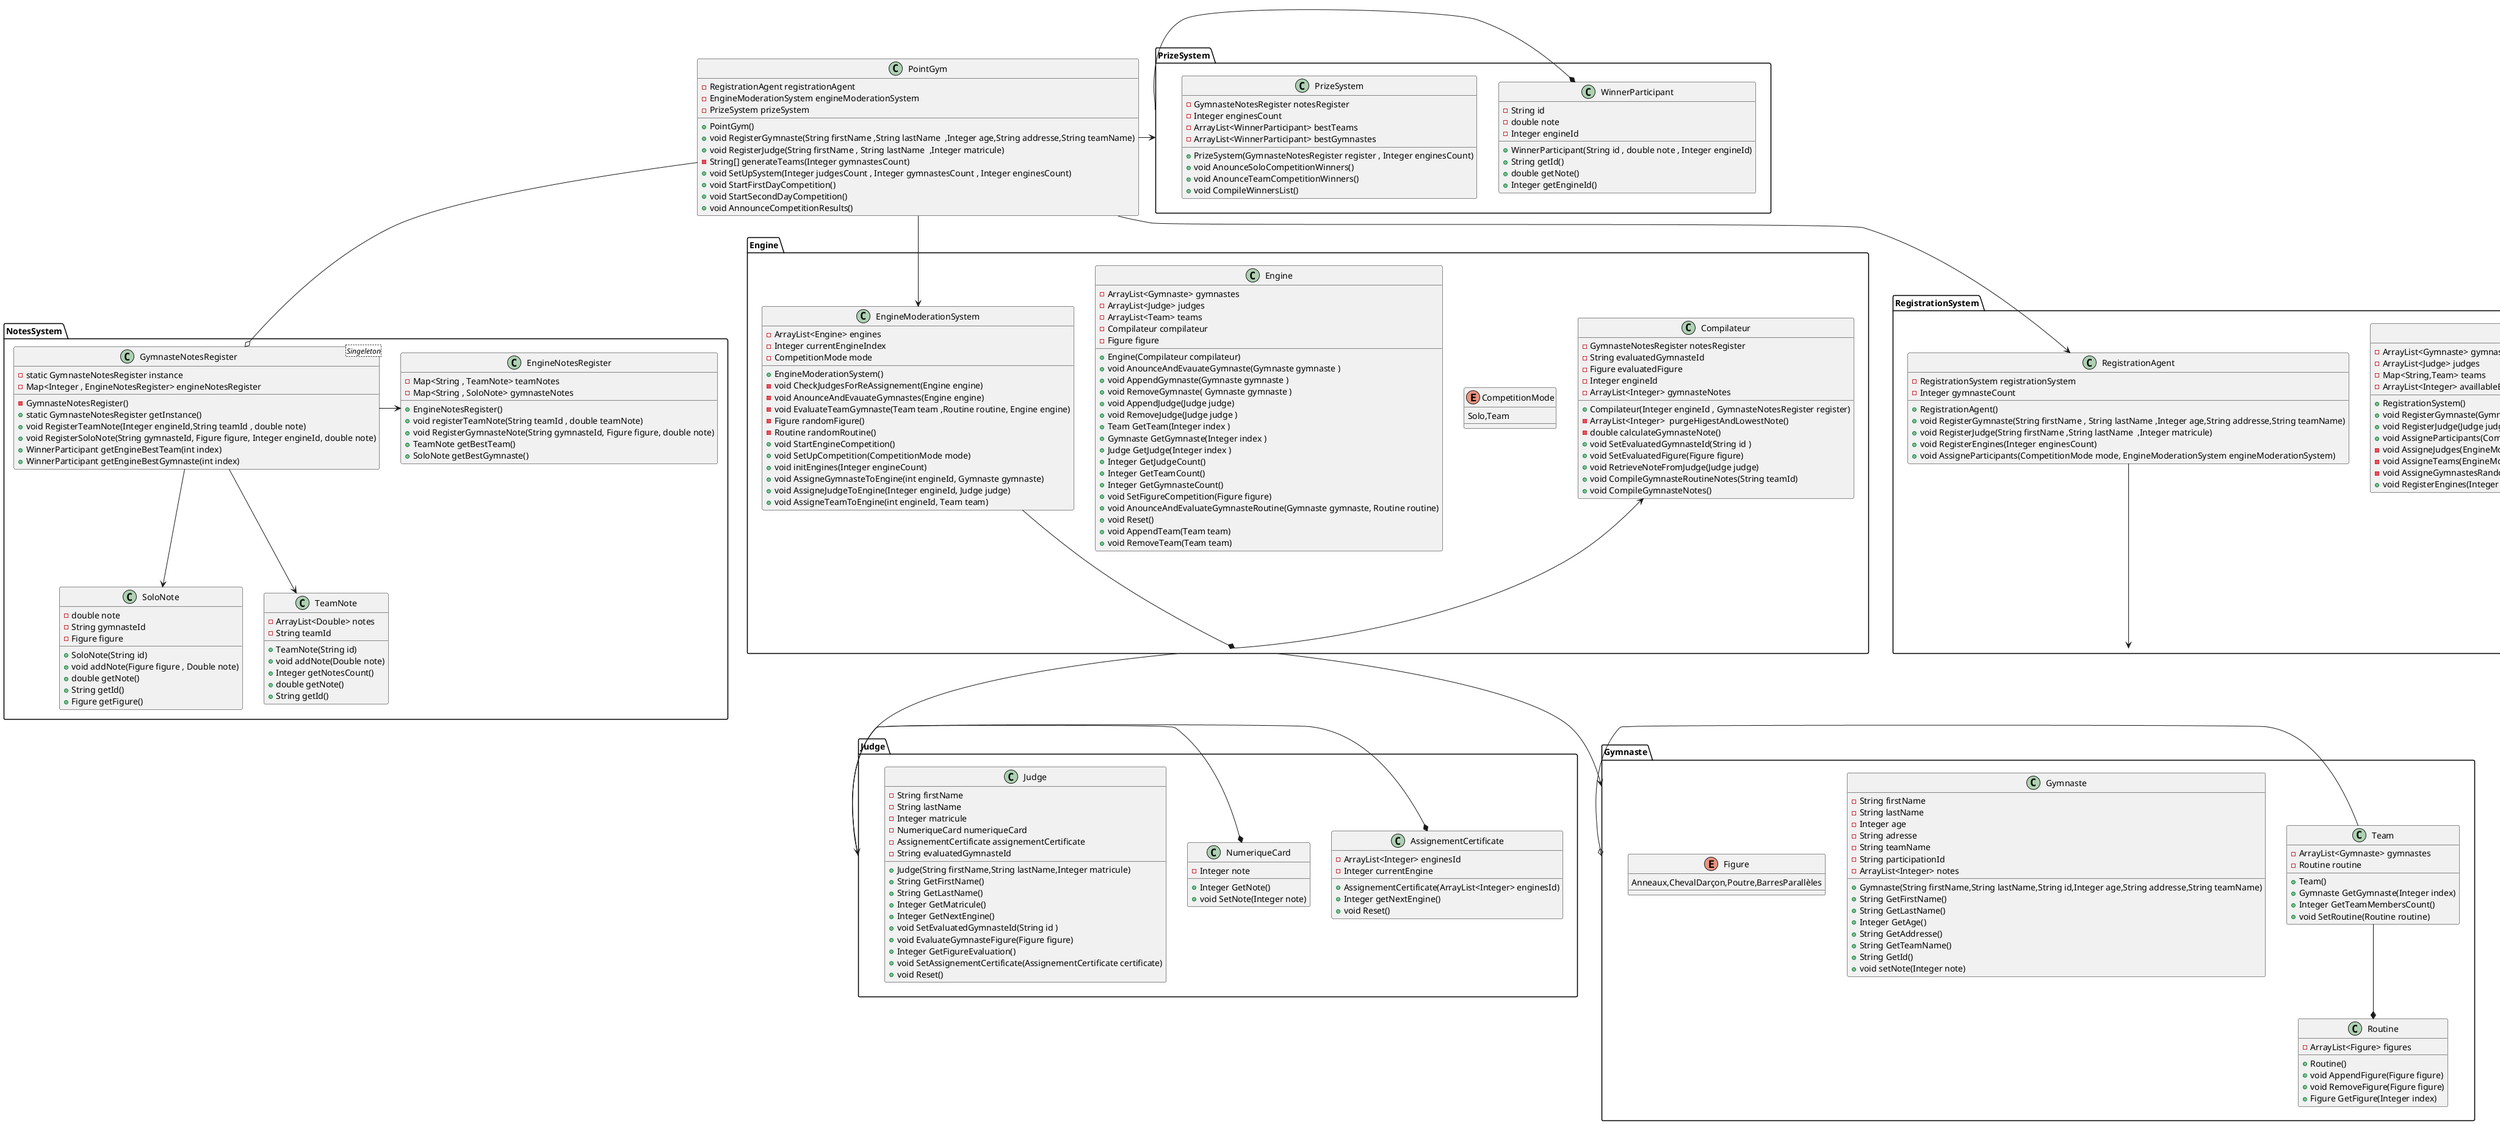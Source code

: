 @startuml systems

package Engine {
    
class Compilateur{
    -GymnasteNotesRegister notesRegister
    -String evaluatedGymnasteId
    -Figure evaluatedFigure 
    -Integer engineId
    -ArrayList<Integer> gymnasteNotes
  
    +Compilateur(Integer engineId , GymnasteNotesRegister register)
    -ArrayList<Integer>  purgeHigestAndLowestNote()
    -double calculateGymnasteNote()
    +void SetEvaluatedGymnasteId(String id )
    +void SetEvaluatedFigure(Figure figure)
    +void RetrieveNoteFromJudge(Judge judge)
    +void CompileGymnasteRoutineNotes(String teamId)
    +void CompileGymnasteNotes()    
}

enum CompetitionMode{
    Solo,Team
}

class Engine{
    -ArrayList<Gymnaste> gymnastes 
    -ArrayList<Judge> judges 
    -ArrayList<Team> teams
    -Compilateur compilateur 
    -Figure figure

    +Engine(Compilateur compilateur)
    +void AnounceAndEvauateGymnaste(Gymnaste gymnaste )
    +void AppendGymnaste(Gymnaste gymnaste )
    +void RemoveGymnaste( Gymnaste gymnaste )
    +void AppendJudge(Judge judge)
    +void RemoveJudge(Judge judge )
    +Team GetTeam(Integer index )
    +Gymnaste GetGymnaste(Integer index )
    +Judge GetJudge(Integer index )
    +Integer GetJudgeCount()
    +Integer GetTeamCount()
    +Integer GetGymnasteCount()
    +void SetFigureCompetition(Figure figure)
    +void AnounceAndEvaluateGymnasteRoutine(Gymnaste gymnaste, Routine routine)
    +void Reset() 
    +void AppendTeam(Team team)
    +void RemoveTeam(Team team)
}
    
class EngineModerationSystem{
    -ArrayList<Engine> engines
    -Integer currentEngineIndex
    -CompetitionMode mode

    +EngineModerationSystem()
    -void CheckJudgesForReAssignement(Engine engine)
    -void AnounceAndEvauateGymnastes(Engine engine)
    -void EvaluateTeamGymnaste(Team team ,Routine routine, Engine engine)
    -Figure randomFigure()
    -Routine randomRoutine()
    +void StartEngineCompetition()
    +void SetUpCompetition(CompetitionMode mode)
    +void initEngines(Integer engineCount)
    +void AssigneGymnasteToEngine(int engineId, Gymnaste gymnaste) 
    +void AssigneJudgeToEngine(Integer engineId, Judge judge)
    +void AssigneTeamToEngine(int engineId, Team team) 
}

}


package Gymnaste{
 
class Gymnaste{
    -String firstName    
    -String lastName 
    -Integer age  
    -String adresse  
    -String teamName 
    -String participationId 
    -ArrayList<Integer> notes 

    +Gymnaste(String firstName,String lastName,String id,Integer age,String addresse,String teamName)
    +String GetFirstName()
    +String GetLastName()
    +Integer GetAge() 
    +String GetAddresse() 
    +String GetTeamName()
    +String GetId()
    +void setNote(Integer note)

}

class Team{
    -ArrayList<Gymnaste> gymnastes 
    -Routine routine  
    +Team()
    +Gymnaste GetGymnaste(Integer index)
    +Integer GetTeamMembersCount()
    +void SetRoutine(Routine routine)
}

enum Figure{
    Anneaux,ChevalDarçon,Poutre,BarresParallèles
}
  
class Routine{
    -ArrayList<Figure> figures
    +Routine()
    +void AppendFigure(Figure figure)
    +void RemoveFigure(Figure figure)
    +Figure GetFigure(Integer index)
}
}

package Judge{
  
class Judge{
    -String firstName 
    -String lastName 
    -Integer matricule  
    -NumeriqueCard numeriqueCard 
    -AssignementCertificate assignementCertificate
    -String evaluatedGymnasteId
    +Judge(String firstName,String lastName,Integer matricule)
    +String GetFirstName()
    +String GetLastName() 
    +Integer GetMatricule() 
    +Integer GetNextEngine()
    +void SetEvaluatedGymnasteId(String id )
    +void EvaluateGymnasteFigure(Figure figure)
    +Integer GetFigureEvaluation()
    +void SetAssignementCertificate(AssignementCertificate certificate)
    +void Reset()
}

class AssignementCertificate{
    -ArrayList<Integer> enginesId 
    -Integer currentEngine 
    +AssignementCertificate(ArrayList<Integer> enginesId)
    +Integer getNextEngine()
    +void Reset()
}


class NumeriqueCard{
    -Integer note  
    +Integer GetNote()
    +void SetNote(Integer note)
}

}
class PointGym{
    -RegistrationAgent registrationAgent 
    -EngineModerationSystem engineModerationSystem  
    -PrizeSystem prizeSystem

    +PointGym()
    +void RegisterGymnaste(String firstName ,String lastName  ,Integer age,String addresse,String teamName)
    +void RegisterJudge(String firstName , String lastName  ,Integer matricule)
    -String[] generateTeams(Integer gymnastesCount)
    +void SetUpSystem(Integer judgesCount , Integer gymnastesCount , Integer enginesCount)
    +void StartFirstDayCompetition()
    +void StartSecondDayCompetition()
    +void AnnounceCompetitionResults()
}

'-------------------

package PrizeSystem{
    
class PrizeSystem {
    -GymnasteNotesRegister notesRegister
    -Integer enginesCount
    -ArrayList<WinnerParticipant> bestTeams
    -ArrayList<WinnerParticipant> bestGymnastes

    +PrizeSystem(GymnasteNotesRegister register , Integer enginesCount)
    +void AnounceSoloCompetitionWinners()
    +void AnounceTeamCompetitionWinners()
    +void CompileWinnersList()
    
}

class WinnerParticipant {
    -String id
    -double note
    -Integer engineId 

    +WinnerParticipant(String id , double note , Integer engineId)
    +String getId()
    +double getNote()
    +Integer getEngineId()

}

}

package RegistrationSystem{

class RegistrationSystem{
    -ArrayList<Gymnaste> gymnastes 
    -ArrayList<Judge> judges 
    -Map<String,Team> teams 
    -ArrayList<Integer> availlableEngines 

    +RegistrationSystem()
    +void RegisterGymnaste(Gymnaste gymnaste)
    +void RegisterJudge(Judge judge)
    +void AssigneParticipants(CompetitionMode mode , EngineModerationSystem moderationSystem)
    -void AssigneJudges(EngineModerationSystem moderationSystem)
    -void AssigneTeams(EngineModerationSystem moderationSystem)
    -void AssigneGymnastesRandomly(EngineModerationSystem moderationSystem)
    +void RegisterEngines(Integer enginesCount)
    
}

class RegistrationAgent{
    -RegistrationSystem registrationSystem
    -Integer gymnasteCount 
    
    +RegistrationAgent()
    +void RegisterGymnaste(String firstName , String lastName ,Integer age,String addresse,String teamName)
    +void RegisterJudge(String firstName ,String lastName  ,Integer matricule)
    +void RegisterEngines(Integer enginesCount)
    +void AssigneParticipants(CompetitionMode mode, EngineModerationSystem engineModerationSystem)
}



}

package NotesSystem{
class EngineNotesRegister {
    -Map<String , TeamNote> teamNotes
    -Map<String , SoloNote> gymnasteNotes 

    +EngineNotesRegister()
    +void registerTeamNote(String teamId , double teamNote)
    +void RegisterGymnasteNote(String gymnasteId, Figure figure, double note)
    +TeamNote getBestTeam()
    +SoloNote getBestGymnaste()
}
    
class GymnasteNotesRegister<Singeleton>{
    -static GymnasteNotesRegister instance 
    -Map<Integer , EngineNotesRegister> engineNotesRegister 

    -GymnasteNotesRegister()
    +static GymnasteNotesRegister getInstance()
    +void RegisterTeamNote(Integer engineId,String teamId , double note)
    +void RegisterSoloNote(String gymnasteId, Figure figure, Integer engineId, double note)
    +WinnerParticipant getEngineBestTeam(int index) 
    +WinnerParticipant getEngineBestGymnaste(int index) 
    
}


class SoloNote{
    -double note
    -String gymnasteId
    -Figure figure

    +SoloNote(String id)
    +void addNote(Figure figure , Double note)
    +double getNote()
    +String getId()
    +Figure getFigure()

}

class TeamNote{
    -ArrayList<Double> notes
    -String teamId

    +TeamNote(String id)
    +void addNote(Double note)
    +Integer getNotesCount()
    +double getNote()
    +String getId()
}

}

'-------------------
PointGym --> EngineModerationSystem
PointGym --> RegistrationAgent
PointGym --o GymnasteNotesRegister
PointGym -> PrizeSystem

GymnasteNotesRegister --> TeamNote
GymnasteNotesRegister --> SoloNote
GymnasteNotesRegister -> EngineNotesRegister

EngineModerationSystem --* Engine
Engine --> Gymnaste
Engine --> Judge
Engine -> Compilateur


Judge -* AssignementCertificate
NumeriqueCard *- Judge

Team -o Gymnaste
Team --* Routine

RegistrationAgent --> RegistrationSystem

PrizeSystem -* WinnerParticipant


@enduml